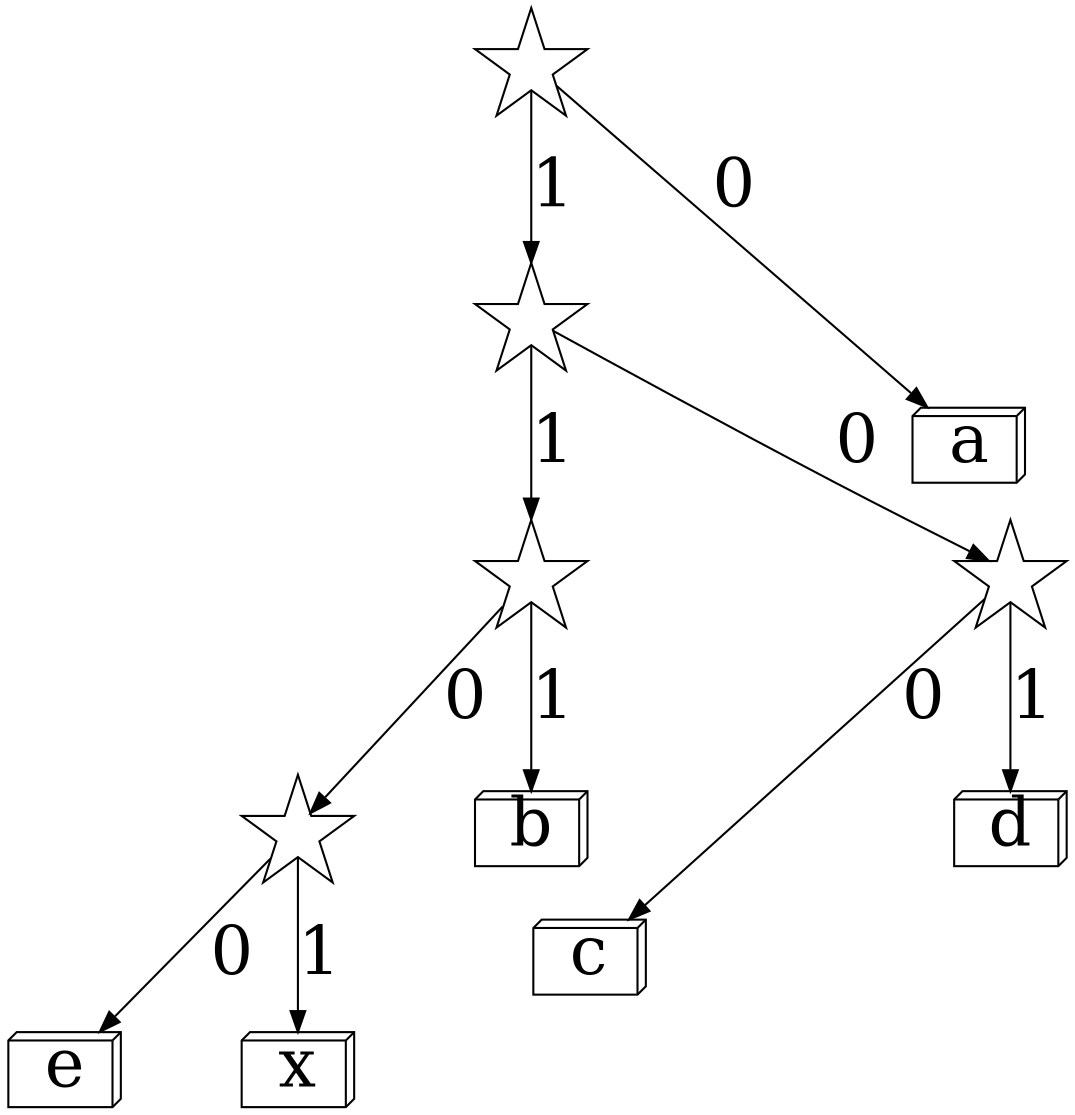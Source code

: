 digraph G {
nodesep = 0.8;
ranksep = 0.5;

"узел" [label = "", margin = 0 fontcolor = black fontsize = 32  shape = star]
"узел1" [label = "", margin = 0 fontcolor = black fontsize = 32  shape = star]
"узел2" [label = "", margin = 0 fontcolor = black fontsize = 32  shape = star]
"узел4" [label = "", margin = 0 fontcolor = black fontsize = 32  shape = star]
"узел5" [label = "", margin = 0 fontcolor = black fontsize = 32  shape = star]

node [margin = 0 fontcolor = black fontsize = 32 shape = box3d]

"узел" -> a [label = "0",weight = "0",fontsize = 32]
"узел" -> "узел1" [label = "1",weight = "1",fontsize = 32]
"узел2" -> "узел5" [label = "0",weight = "0",fontsize = 32]
"узел2" -> b [label = "1",weight = "1",fontsize = 32]
"узел1" -> "узел2" [label = "1",weight = "1",fontsize = 32]


"узел1"->"узел4" [label = "0",weight = "0",fontsize = 32]
"узел4"-> c [label = "0",weight = "0",fontsize = 32]
"узел4"-> d [label = "1",weight = "1",fontsize = 32]
"узел5" -> e [label = "0",weight = "0",fontsize = 32]
"узел5" -> x [label = "1",weight = "1",fontsize = 32]



}